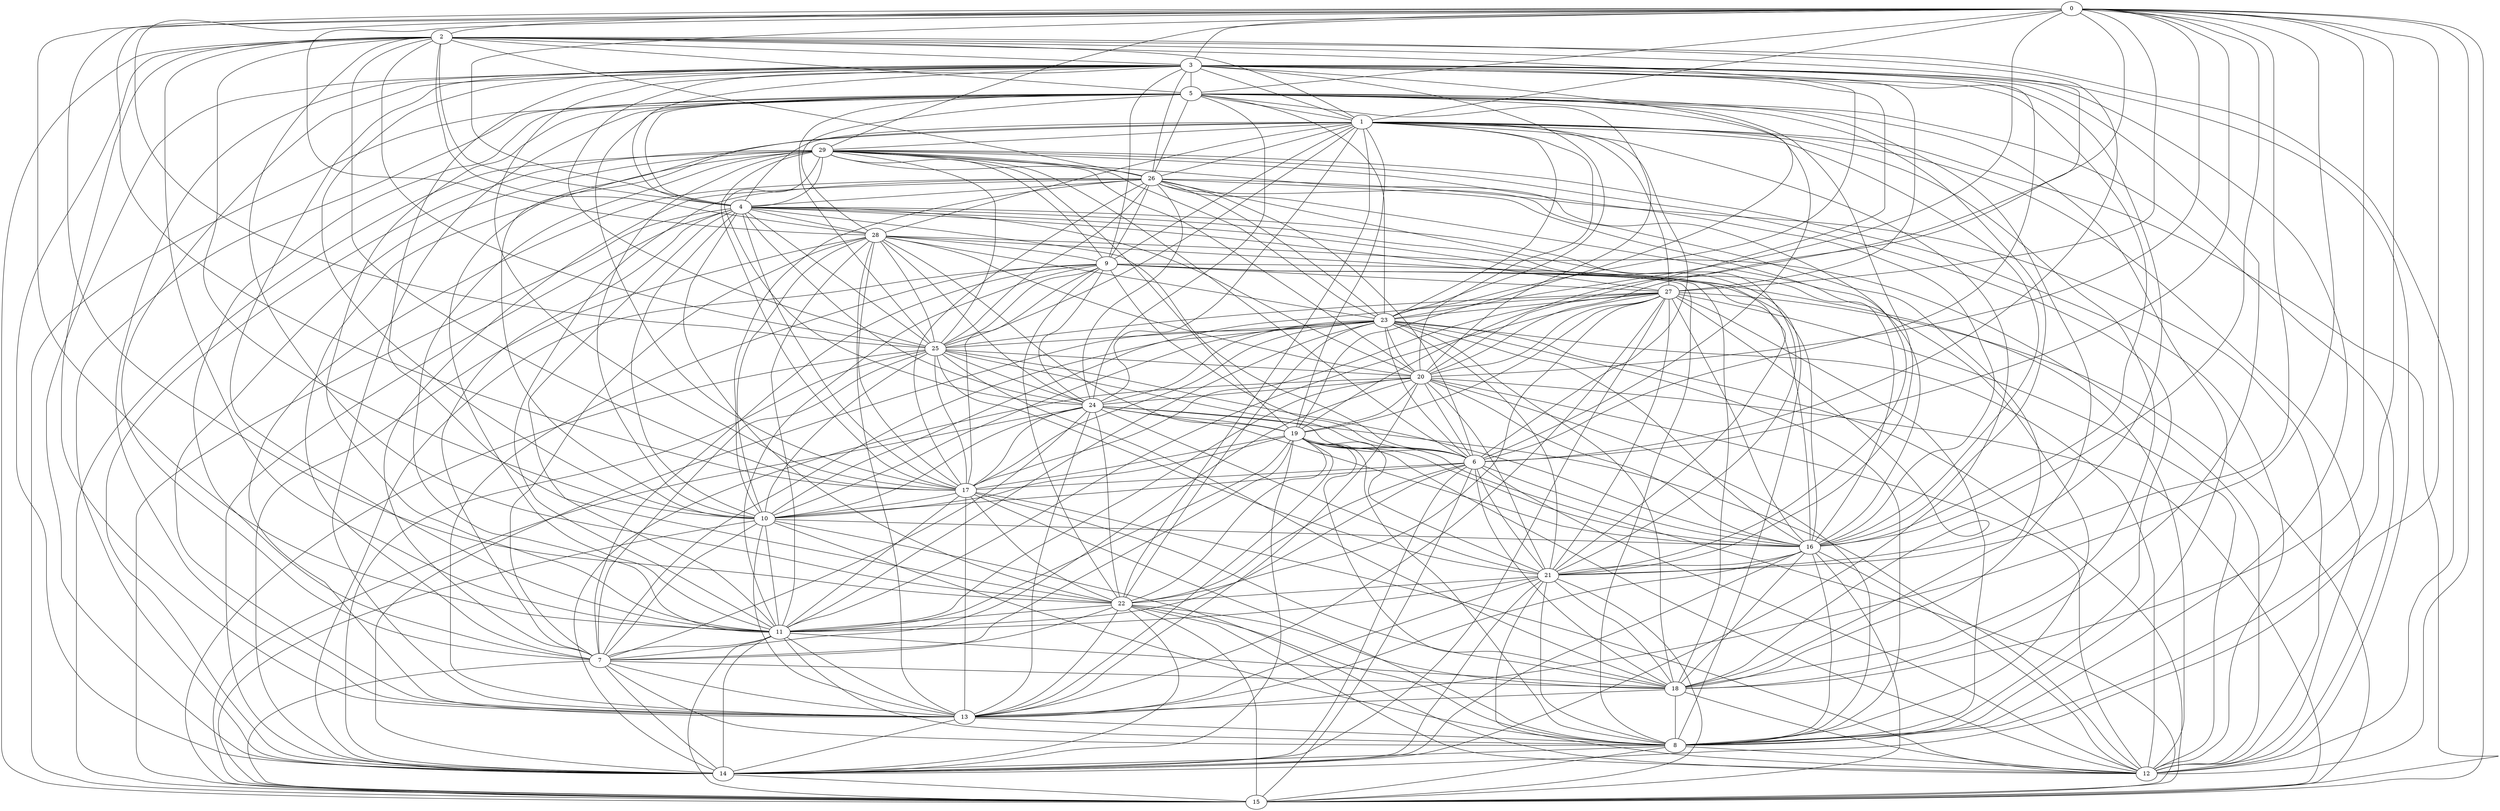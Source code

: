 graph G {
  0;
  1;
  2;
  3;
  4;
  5;
  6;
  7;
  8;
  9;
  10;
  11;
  12;
  13;
  14;
  15;
  16;
  17;
  18;
  19;
  20;
  21;
  22;
  23;
  24;
  25;
  26;
  27;
  28;
  29;
   0 -- 2;
   0 -- 3;
   0 -- 5;
   0 -- 8;
   0 -- 11;
   0 -- 12;
   0 -- 16;
   0 -- 17;
   0 -- 18;
   0 -- 19;
   0 -- 20;
   0 -- 23;
   0 -- 25;
   0 -- 28;
   1 -- 0;
   1 -- 2;
   1 -- 3;
   1 -- 4;
   1 -- 11;
   1 -- 14;
   1 -- 15;
   1 -- 16;
   1 -- 19;
   1 -- 23;
   1 -- 25;
   1 -- 26;
   1 -- 27;
   1 -- 28;
   1 -- 29;
   2 -- 3;
   2 -- 4;
   2 -- 6;
   2 -- 11;
   2 -- 12;
   2 -- 15;
   2 -- 17;
   2 -- 22;
   2 -- 26;
   2 -- 28;
   3 -- 5;
   3 -- 7;
   3 -- 8;
   3 -- 9;
   3 -- 10;
   3 -- 11;
   3 -- 12;
   3 -- 13;
   3 -- 17;
   3 -- 18;
   3 -- 19;
   3 -- 21;
   3 -- 22;
   3 -- 23;
   3 -- 25;
   3 -- 26;
   3 -- 27;
   4 -- 0;
   4 -- 3;
   4 -- 5;
   4 -- 10;
   4 -- 11;
   4 -- 15;
   4 -- 17;
   4 -- 21;
   4 -- 24;
   4 -- 28;
   4 -- 29;
   5 -- 1;
   5 -- 2;
   5 -- 6;
   5 -- 7;
   5 -- 8;
   5 -- 11;
   5 -- 13;
   5 -- 15;
   5 -- 16;
   5 -- 17;
   5 -- 18;
   5 -- 21;
   5 -- 23;
   5 -- 24;
   5 -- 25;
   5 -- 26;
   5 -- 28;
   6 -- 0;
   6 -- 1;
   6 -- 3;
   6 -- 4;
   6 -- 11;
   6 -- 12;
   6 -- 14;
   6 -- 16;
   6 -- 17;
   6 -- 20;
   6 -- 23;
   6 -- 24;
   6 -- 25;
   6 -- 26;
   7 -- 4;
   7 -- 8;
   7 -- 9;
   7 -- 10;
   7 -- 13;
   7 -- 14;
   7 -- 15;
   7 -- 18;
   7 -- 22;
   7 -- 23;
   7 -- 24;
   7 -- 25;
   7 -- 28;
   7 -- 29;
   8 -- 4;
   8 -- 9;
   8 -- 11;
   8 -- 12;
   8 -- 14;
   8 -- 15;
   8 -- 16;
   8 -- 17;
   8 -- 18;
   8 -- 19;
   8 -- 20;
   8 -- 21;
   8 -- 22;
   8 -- 26;
   8 -- 27;
   9 -- 1;
   9 -- 6;
   9 -- 11;
   9 -- 13;
   9 -- 14;
   9 -- 16;
   9 -- 17;
   9 -- 18;
   9 -- 24;
   9 -- 26;
   9 -- 27;
   9 -- 29;
   10 -- 1;
   10 -- 2;
   10 -- 6;
   10 -- 8;
   10 -- 11;
   10 -- 15;
   10 -- 16;
   10 -- 26;
   10 -- 28;
   10 -- 29;
   11 -- 7;
   11 -- 13;
   11 -- 14;
   11 -- 15;
   11 -- 18;
   11 -- 19;
   11 -- 20;
   11 -- 21;
   11 -- 23;
   11 -- 27;
   11 -- 28;
   11 -- 29;
   12 -- 1;
   12 -- 5;
   12 -- 9;
   12 -- 10;
   12 -- 18;
   12 -- 19;
   12 -- 20;
   12 -- 21;
   12 -- 22;
   12 -- 23;
   12 -- 24;
   12 -- 27;
   12 -- 29;
   13 -- 0;
   13 -- 2;
   13 -- 8;
   13 -- 10;
   13 -- 14;
   13 -- 16;
   13 -- 19;
   13 -- 20;
   13 -- 21;
   13 -- 22;
   13 -- 24;
   13 -- 26;
   13 -- 27;
   13 -- 28;
   13 -- 29;
   14 -- 0;
   14 -- 2;
   14 -- 3;
   14 -- 4;
   14 -- 5;
   14 -- 15;
   14 -- 16;
   14 -- 19;
   14 -- 21;
   14 -- 23;
   14 -- 25;
   14 -- 27;
   14 -- 28;
   14 -- 29;
   15 -- 0;
   15 -- 6;
   15 -- 16;
   15 -- 21;
   15 -- 22;
   15 -- 23;
   15 -- 24;
   16 -- 3;
   16 -- 4;
   16 -- 12;
   16 -- 18;
   16 -- 19;
   16 -- 20;
   16 -- 21;
   16 -- 25;
   16 -- 26;
   16 -- 27;
   16 -- 28;
   16 -- 29;
   17 -- 10;
   17 -- 11;
   17 -- 12;
   17 -- 13;
   17 -- 18;
   17 -- 19;
   17 -- 24;
   17 -- 26;
   18 -- 1;
   18 -- 6;
   18 -- 13;
   18 -- 19;
   18 -- 22;
   19 -- 6;
   19 -- 7;
   19 -- 10;
   19 -- 15;
   19 -- 20;
   19 -- 21;
   19 -- 22;
   19 -- 27;
   19 -- 29;
   20 -- 1;
   20 -- 2;
   20 -- 3;
   20 -- 4;
   20 -- 5;
   20 -- 7;
   20 -- 14;
   20 -- 15;
   20 -- 23;
   20 -- 24;
   20 -- 27;
   20 -- 28;
   21 -- 0;
   21 -- 6;
   21 -- 18;
   21 -- 20;
   21 -- 22;
   21 -- 23;
   21 -- 24;
   21 -- 25;
   21 -- 27;
   21 -- 29;
   22 -- 0;
   22 -- 1;
   22 -- 4;
   22 -- 6;
   22 -- 9;
   22 -- 11;
   22 -- 14;
   22 -- 17;
   22 -- 23;
   22 -- 24;
   23 -- 2;
   23 -- 8;
   23 -- 10;
   23 -- 16;
   23 -- 17;
   23 -- 18;
   23 -- 25;
   23 -- 29;
   24 -- 1;
   24 -- 10;
   24 -- 16;
   24 -- 19;
   24 -- 23;
   24 -- 25;
   24 -- 26;
   24 -- 29;
   25 -- 2;
   25 -- 4;
   25 -- 9;
   25 -- 10;
   25 -- 15;
   25 -- 17;
   25 -- 18;
   25 -- 20;
   25 -- 27;
   25 -- 28;
   25 -- 29;
   26 -- 4;
   26 -- 7;
   26 -- 11;
   26 -- 12;
   26 -- 18;
   26 -- 21;
   26 -- 23;
   26 -- 25;
   27 -- 0;
   27 -- 4;
   27 -- 10;
   27 -- 15;
   27 -- 17;
   27 -- 18;
   27 -- 22;
   27 -- 23;
   28 -- 9;
   28 -- 12;
   28 -- 17;
   28 -- 19;
   28 -- 23;
   28 -- 24;
   29 -- 0;
   29 -- 6;
   29 -- 8;
   29 -- 15;
   29 -- 17;
   29 -- 20;
   29 -- 26;
}
